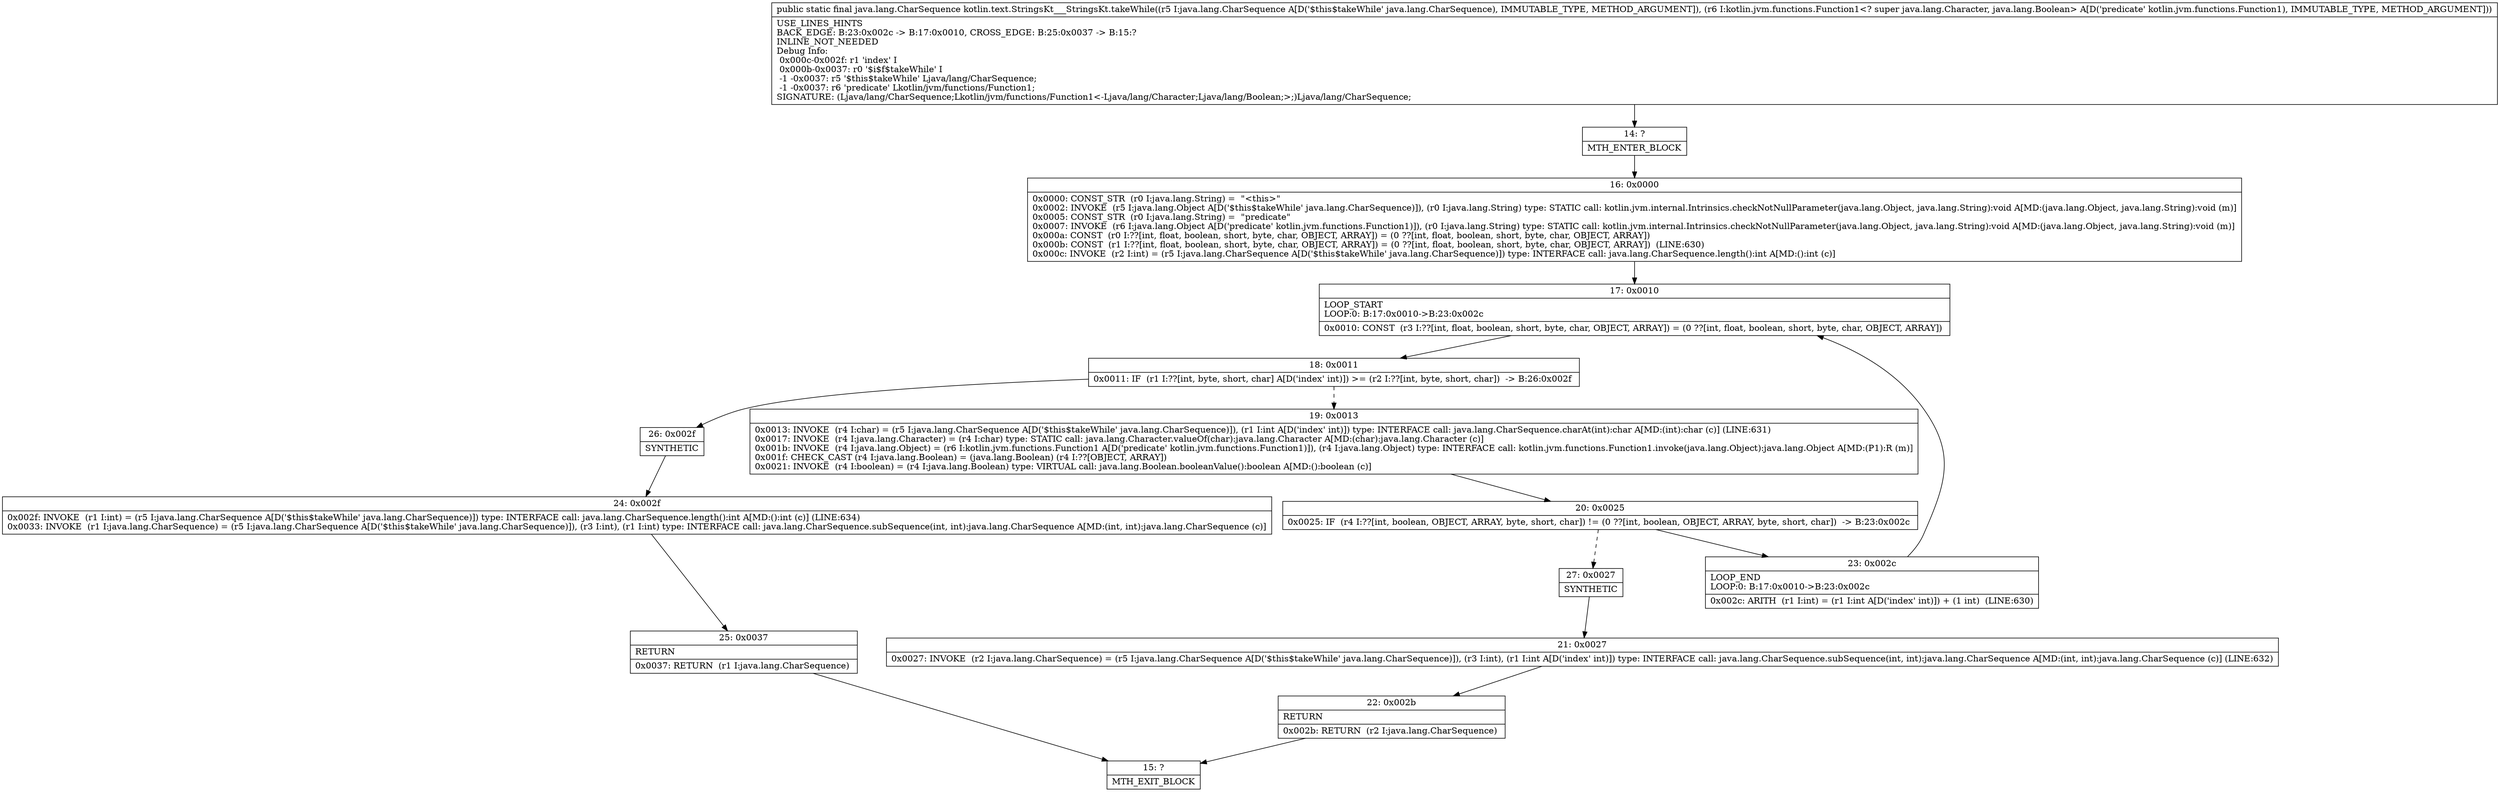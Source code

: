 digraph "CFG forkotlin.text.StringsKt___StringsKt.takeWhile(Ljava\/lang\/CharSequence;Lkotlin\/jvm\/functions\/Function1;)Ljava\/lang\/CharSequence;" {
Node_14 [shape=record,label="{14\:\ ?|MTH_ENTER_BLOCK\l}"];
Node_16 [shape=record,label="{16\:\ 0x0000|0x0000: CONST_STR  (r0 I:java.lang.String) =  \"\<this\>\" \l0x0002: INVOKE  (r5 I:java.lang.Object A[D('$this$takeWhile' java.lang.CharSequence)]), (r0 I:java.lang.String) type: STATIC call: kotlin.jvm.internal.Intrinsics.checkNotNullParameter(java.lang.Object, java.lang.String):void A[MD:(java.lang.Object, java.lang.String):void (m)]\l0x0005: CONST_STR  (r0 I:java.lang.String) =  \"predicate\" \l0x0007: INVOKE  (r6 I:java.lang.Object A[D('predicate' kotlin.jvm.functions.Function1)]), (r0 I:java.lang.String) type: STATIC call: kotlin.jvm.internal.Intrinsics.checkNotNullParameter(java.lang.Object, java.lang.String):void A[MD:(java.lang.Object, java.lang.String):void (m)]\l0x000a: CONST  (r0 I:??[int, float, boolean, short, byte, char, OBJECT, ARRAY]) = (0 ??[int, float, boolean, short, byte, char, OBJECT, ARRAY]) \l0x000b: CONST  (r1 I:??[int, float, boolean, short, byte, char, OBJECT, ARRAY]) = (0 ??[int, float, boolean, short, byte, char, OBJECT, ARRAY])  (LINE:630)\l0x000c: INVOKE  (r2 I:int) = (r5 I:java.lang.CharSequence A[D('$this$takeWhile' java.lang.CharSequence)]) type: INTERFACE call: java.lang.CharSequence.length():int A[MD:():int (c)]\l}"];
Node_17 [shape=record,label="{17\:\ 0x0010|LOOP_START\lLOOP:0: B:17:0x0010\-\>B:23:0x002c\l|0x0010: CONST  (r3 I:??[int, float, boolean, short, byte, char, OBJECT, ARRAY]) = (0 ??[int, float, boolean, short, byte, char, OBJECT, ARRAY]) \l}"];
Node_18 [shape=record,label="{18\:\ 0x0011|0x0011: IF  (r1 I:??[int, byte, short, char] A[D('index' int)]) \>= (r2 I:??[int, byte, short, char])  \-\> B:26:0x002f \l}"];
Node_19 [shape=record,label="{19\:\ 0x0013|0x0013: INVOKE  (r4 I:char) = (r5 I:java.lang.CharSequence A[D('$this$takeWhile' java.lang.CharSequence)]), (r1 I:int A[D('index' int)]) type: INTERFACE call: java.lang.CharSequence.charAt(int):char A[MD:(int):char (c)] (LINE:631)\l0x0017: INVOKE  (r4 I:java.lang.Character) = (r4 I:char) type: STATIC call: java.lang.Character.valueOf(char):java.lang.Character A[MD:(char):java.lang.Character (c)]\l0x001b: INVOKE  (r4 I:java.lang.Object) = (r6 I:kotlin.jvm.functions.Function1 A[D('predicate' kotlin.jvm.functions.Function1)]), (r4 I:java.lang.Object) type: INTERFACE call: kotlin.jvm.functions.Function1.invoke(java.lang.Object):java.lang.Object A[MD:(P1):R (m)]\l0x001f: CHECK_CAST (r4 I:java.lang.Boolean) = (java.lang.Boolean) (r4 I:??[OBJECT, ARRAY]) \l0x0021: INVOKE  (r4 I:boolean) = (r4 I:java.lang.Boolean) type: VIRTUAL call: java.lang.Boolean.booleanValue():boolean A[MD:():boolean (c)]\l}"];
Node_20 [shape=record,label="{20\:\ 0x0025|0x0025: IF  (r4 I:??[int, boolean, OBJECT, ARRAY, byte, short, char]) != (0 ??[int, boolean, OBJECT, ARRAY, byte, short, char])  \-\> B:23:0x002c \l}"];
Node_23 [shape=record,label="{23\:\ 0x002c|LOOP_END\lLOOP:0: B:17:0x0010\-\>B:23:0x002c\l|0x002c: ARITH  (r1 I:int) = (r1 I:int A[D('index' int)]) + (1 int)  (LINE:630)\l}"];
Node_27 [shape=record,label="{27\:\ 0x0027|SYNTHETIC\l}"];
Node_21 [shape=record,label="{21\:\ 0x0027|0x0027: INVOKE  (r2 I:java.lang.CharSequence) = (r5 I:java.lang.CharSequence A[D('$this$takeWhile' java.lang.CharSequence)]), (r3 I:int), (r1 I:int A[D('index' int)]) type: INTERFACE call: java.lang.CharSequence.subSequence(int, int):java.lang.CharSequence A[MD:(int, int):java.lang.CharSequence (c)] (LINE:632)\l}"];
Node_22 [shape=record,label="{22\:\ 0x002b|RETURN\l|0x002b: RETURN  (r2 I:java.lang.CharSequence) \l}"];
Node_15 [shape=record,label="{15\:\ ?|MTH_EXIT_BLOCK\l}"];
Node_26 [shape=record,label="{26\:\ 0x002f|SYNTHETIC\l}"];
Node_24 [shape=record,label="{24\:\ 0x002f|0x002f: INVOKE  (r1 I:int) = (r5 I:java.lang.CharSequence A[D('$this$takeWhile' java.lang.CharSequence)]) type: INTERFACE call: java.lang.CharSequence.length():int A[MD:():int (c)] (LINE:634)\l0x0033: INVOKE  (r1 I:java.lang.CharSequence) = (r5 I:java.lang.CharSequence A[D('$this$takeWhile' java.lang.CharSequence)]), (r3 I:int), (r1 I:int) type: INTERFACE call: java.lang.CharSequence.subSequence(int, int):java.lang.CharSequence A[MD:(int, int):java.lang.CharSequence (c)]\l}"];
Node_25 [shape=record,label="{25\:\ 0x0037|RETURN\l|0x0037: RETURN  (r1 I:java.lang.CharSequence) \l}"];
MethodNode[shape=record,label="{public static final java.lang.CharSequence kotlin.text.StringsKt___StringsKt.takeWhile((r5 I:java.lang.CharSequence A[D('$this$takeWhile' java.lang.CharSequence), IMMUTABLE_TYPE, METHOD_ARGUMENT]), (r6 I:kotlin.jvm.functions.Function1\<? super java.lang.Character, java.lang.Boolean\> A[D('predicate' kotlin.jvm.functions.Function1), IMMUTABLE_TYPE, METHOD_ARGUMENT]))  | USE_LINES_HINTS\lBACK_EDGE: B:23:0x002c \-\> B:17:0x0010, CROSS_EDGE: B:25:0x0037 \-\> B:15:?\lINLINE_NOT_NEEDED\lDebug Info:\l  0x000c\-0x002f: r1 'index' I\l  0x000b\-0x0037: r0 '$i$f$takeWhile' I\l  \-1 \-0x0037: r5 '$this$takeWhile' Ljava\/lang\/CharSequence;\l  \-1 \-0x0037: r6 'predicate' Lkotlin\/jvm\/functions\/Function1;\lSIGNATURE: (Ljava\/lang\/CharSequence;Lkotlin\/jvm\/functions\/Function1\<\-Ljava\/lang\/Character;Ljava\/lang\/Boolean;\>;)Ljava\/lang\/CharSequence;\l}"];
MethodNode -> Node_14;Node_14 -> Node_16;
Node_16 -> Node_17;
Node_17 -> Node_18;
Node_18 -> Node_19[style=dashed];
Node_18 -> Node_26;
Node_19 -> Node_20;
Node_20 -> Node_23;
Node_20 -> Node_27[style=dashed];
Node_23 -> Node_17;
Node_27 -> Node_21;
Node_21 -> Node_22;
Node_22 -> Node_15;
Node_26 -> Node_24;
Node_24 -> Node_25;
Node_25 -> Node_15;
}

